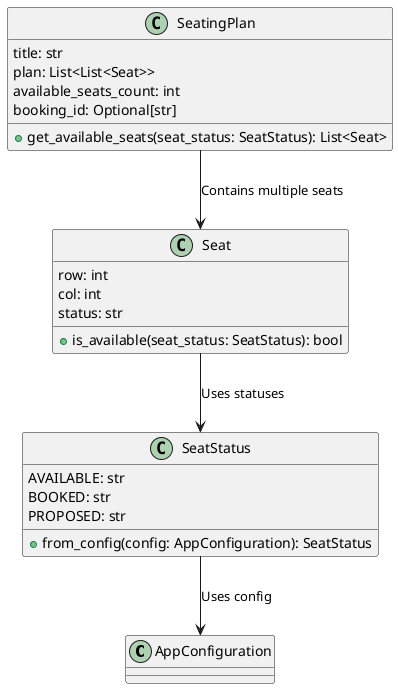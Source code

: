 ' java.exe -jar C:\Apps\bin\plantuml.jar .\docs\shared_data_models.puml
@startuml
class AppConfiguration

class SeatStatus {
    AVAILABLE: str
    BOOKED: str
    PROPOSED: str
    +from_config(config: AppConfiguration): SeatStatus
}

class Seat {
    row: int
    col: int
    status: str
    +is_available(seat_status: SeatStatus): bool
}

class SeatingPlan {
    title: str
    plan: List<List<Seat>>
    available_seats_count: int
    booking_id: Optional[str]
    +get_available_seats(seat_status: SeatStatus): List<Seat>
}

SeatStatus --> AppConfiguration : Uses config
Seat --> SeatStatus : Uses statuses
SeatingPlan --> Seat : Contains multiple seats

@enduml
